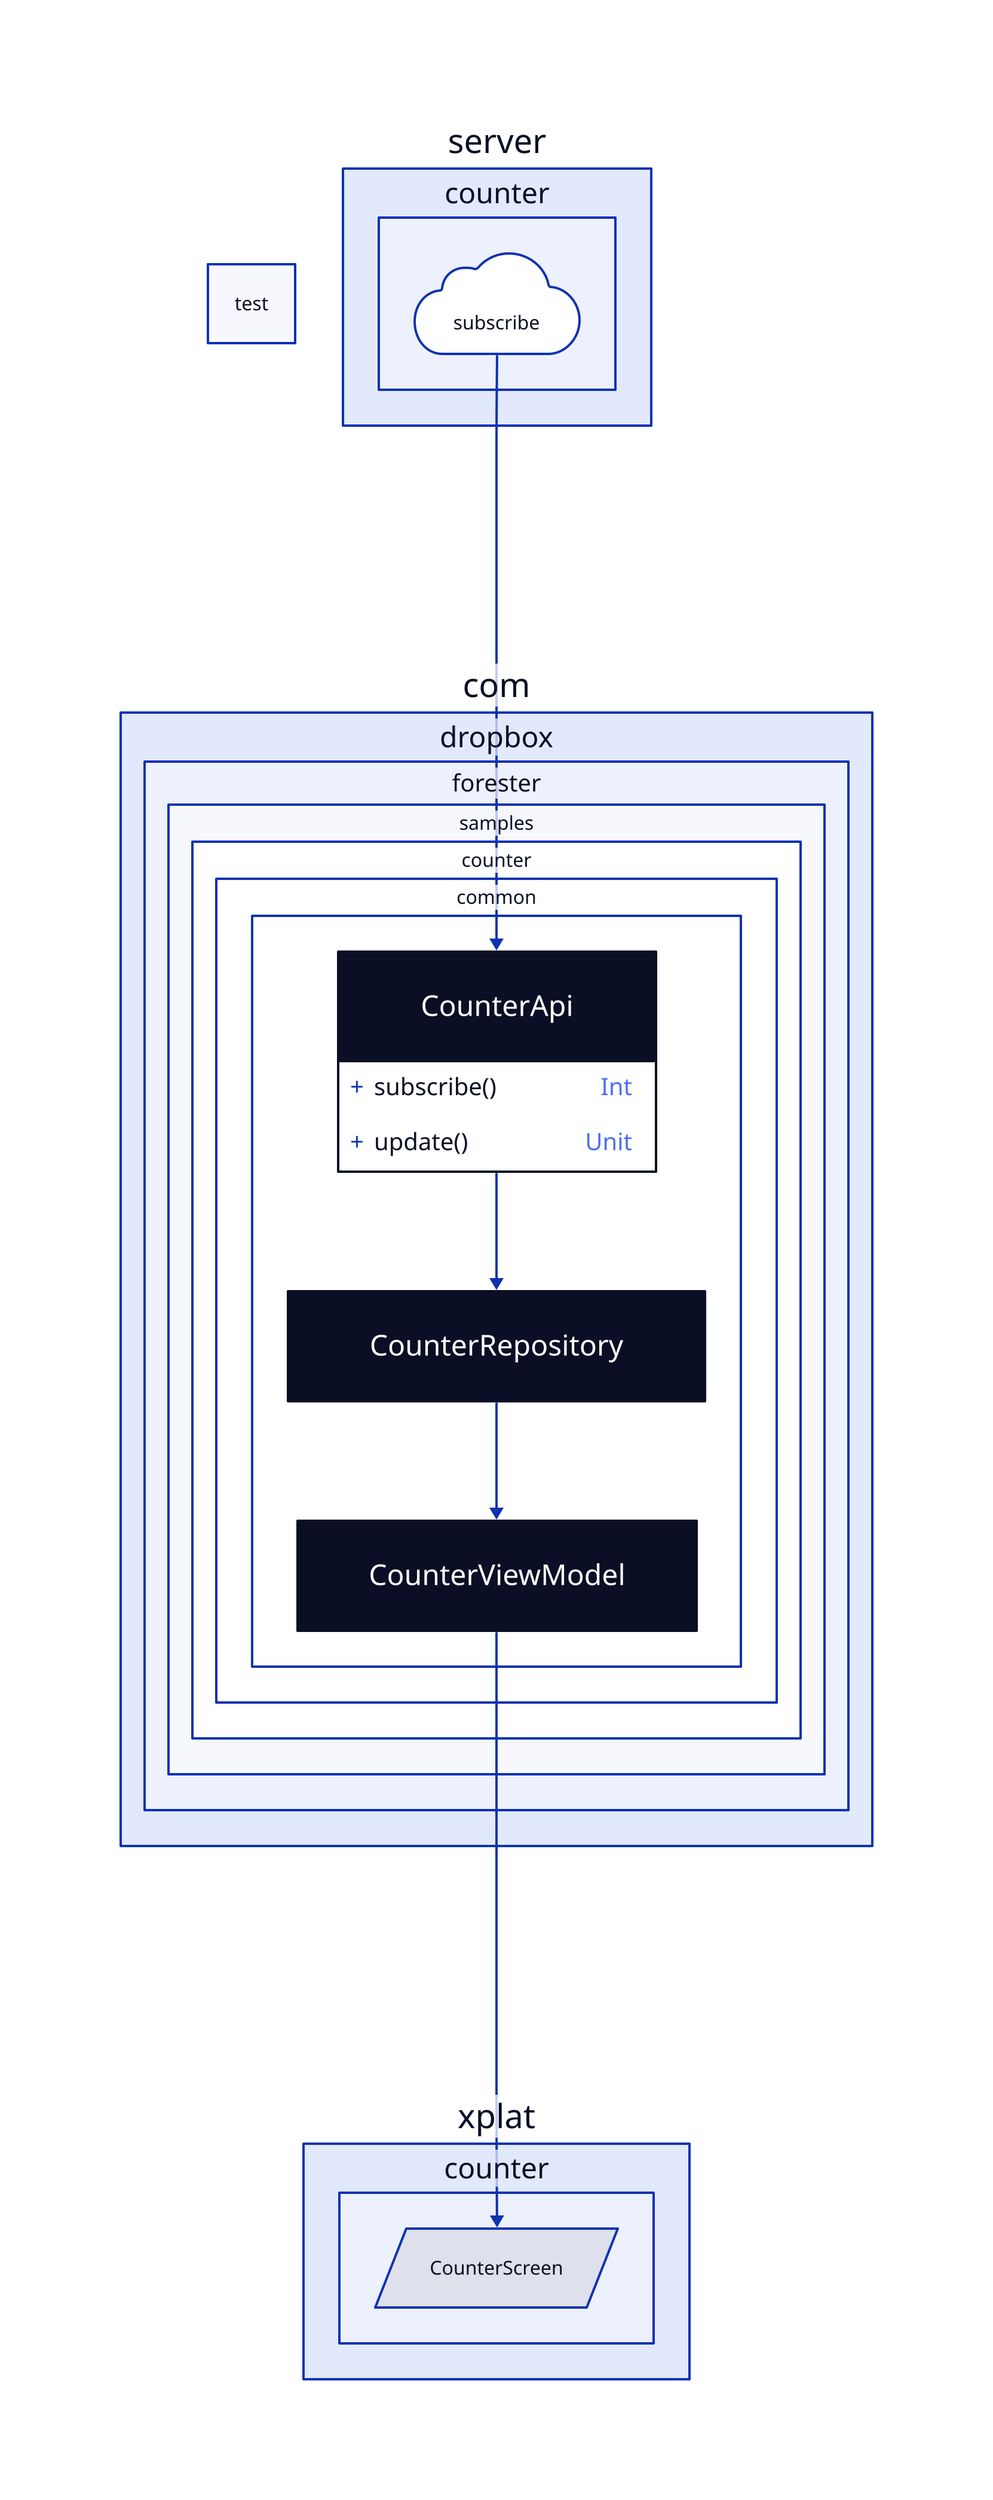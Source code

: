com.dropbox.forester.samples.counter.common.CounterApi: {
                                            shape: class
                                            subscribe(): Int
update(): Unit
                                        }
com.dropbox.forester.samples.counter.common.CounterRepository: {
                                            shape: class
                                            
                                        }
com.dropbox.forester.samples.counter.common.CounterViewModel: {
                                            shape: class
                                            
                                        }
xplat.counter.CounterScreen: {
     shape: parallelogram
 }
test: {
     shape: rectangle
 }
server.counter.subscribe: {
     shape: cloud
 }
server.counter.subscribe -> com.dropbox.forester.samples.counter.common.CounterApi
com.dropbox.forester.samples.counter.common.CounterApi -> com.dropbox.forester.samples.counter.common.CounterRepository
com.dropbox.forester.samples.counter.common.CounterRepository -> com.dropbox.forester.samples.counter.common.CounterViewModel
com.dropbox.forester.samples.counter.common.CounterViewModel -> xplat.counter.CounterScreen
